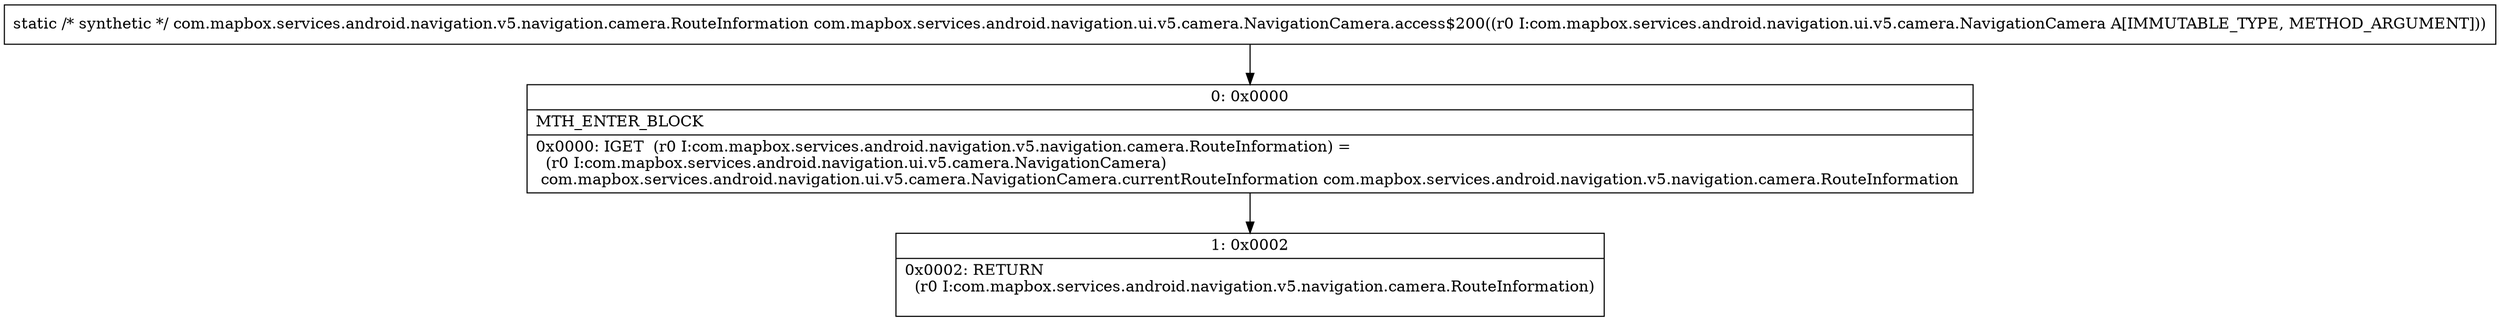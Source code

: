 digraph "CFG forcom.mapbox.services.android.navigation.ui.v5.camera.NavigationCamera.access$200(Lcom\/mapbox\/services\/android\/navigation\/ui\/v5\/camera\/NavigationCamera;)Lcom\/mapbox\/services\/android\/navigation\/v5\/navigation\/camera\/RouteInformation;" {
Node_0 [shape=record,label="{0\:\ 0x0000|MTH_ENTER_BLOCK\l|0x0000: IGET  (r0 I:com.mapbox.services.android.navigation.v5.navigation.camera.RouteInformation) = \l  (r0 I:com.mapbox.services.android.navigation.ui.v5.camera.NavigationCamera)\l com.mapbox.services.android.navigation.ui.v5.camera.NavigationCamera.currentRouteInformation com.mapbox.services.android.navigation.v5.navigation.camera.RouteInformation \l}"];
Node_1 [shape=record,label="{1\:\ 0x0002|0x0002: RETURN  \l  (r0 I:com.mapbox.services.android.navigation.v5.navigation.camera.RouteInformation)\l \l}"];
MethodNode[shape=record,label="{static \/* synthetic *\/ com.mapbox.services.android.navigation.v5.navigation.camera.RouteInformation com.mapbox.services.android.navigation.ui.v5.camera.NavigationCamera.access$200((r0 I:com.mapbox.services.android.navigation.ui.v5.camera.NavigationCamera A[IMMUTABLE_TYPE, METHOD_ARGUMENT])) }"];
MethodNode -> Node_0;
Node_0 -> Node_1;
}

